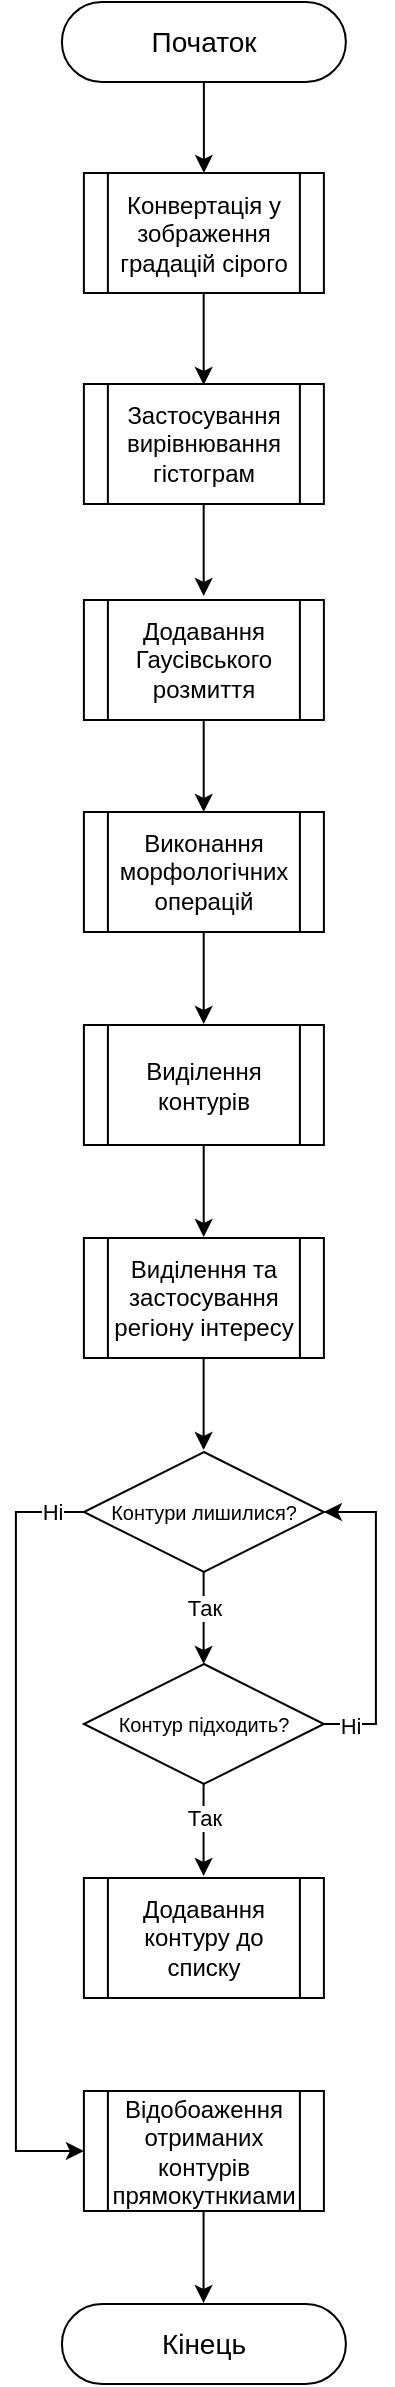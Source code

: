 <mxfile version="24.4.0" type="device">
  <diagram id="C5RBs43oDa-KdzZeNtuy" name="Page-1">
    <mxGraphModel dx="2665" dy="994" grid="1" gridSize="10" guides="1" tooltips="1" connect="1" arrows="1" fold="1" page="1" pageScale="1" pageWidth="827" pageHeight="1169" math="0" shadow="0">
      <root>
        <mxCell id="WIyWlLk6GJQsqaUBKTNV-0" />
        <mxCell id="WIyWlLk6GJQsqaUBKTNV-1" parent="WIyWlLk6GJQsqaUBKTNV-0" />
        <mxCell id="doYjt0I-bv-tzujPuIN1-176" style="edgeStyle=orthogonalEdgeStyle;rounded=0;orthogonalLoop=1;jettySize=auto;html=1;entryX=0.5;entryY=0;entryDx=0;entryDy=0;" parent="WIyWlLk6GJQsqaUBKTNV-1" source="doYjt0I-bv-tzujPuIN1-162" target="5P4AQtrJ6tJbXIEikHf2-35" edge="1">
          <mxGeometry relative="1" as="geometry">
            <mxPoint x="-410.06" y="83" as="targetPoint" />
          </mxGeometry>
        </mxCell>
        <mxCell id="doYjt0I-bv-tzujPuIN1-162" value="&lt;font style=&quot;font-size: 14px;&quot;&gt;Початок&lt;/font&gt;" style="rounded=1;whiteSpace=wrap;html=1;arcSize=50;" parent="WIyWlLk6GJQsqaUBKTNV-1" vertex="1">
          <mxGeometry x="-481.06" width="142" height="40" as="geometry" />
        </mxCell>
        <mxCell id="5P4AQtrJ6tJbXIEikHf2-35" value="Конвертація у зображення градацій сірого" style="shape=process;whiteSpace=wrap;html=1;backgroundOutline=1;" parent="WIyWlLk6GJQsqaUBKTNV-1" vertex="1">
          <mxGeometry x="-470.06" y="85.5" width="120" height="60" as="geometry" />
        </mxCell>
        <mxCell id="WnF827PyI-70W-nlXefg-0" value="Застосування вирівнювання гістограм" style="shape=process;whiteSpace=wrap;html=1;backgroundOutline=1;" parent="WIyWlLk6GJQsqaUBKTNV-1" vertex="1">
          <mxGeometry x="-470.06" y="191" width="120" height="60" as="geometry" />
        </mxCell>
        <mxCell id="WnF827PyI-70W-nlXefg-3" style="edgeStyle=orthogonalEdgeStyle;rounded=0;orthogonalLoop=1;jettySize=auto;html=1;entryX=0.5;entryY=0;entryDx=0;entryDy=0;" parent="WIyWlLk6GJQsqaUBKTNV-1" edge="1">
          <mxGeometry relative="1" as="geometry">
            <mxPoint x="-410.16" y="191.5" as="targetPoint" />
            <mxPoint x="-410.16" y="145.5" as="sourcePoint" />
          </mxGeometry>
        </mxCell>
        <mxCell id="WnF827PyI-70W-nlXefg-4" style="edgeStyle=orthogonalEdgeStyle;rounded=0;orthogonalLoop=1;jettySize=auto;html=1;entryX=0.5;entryY=0;entryDx=0;entryDy=0;" parent="WIyWlLk6GJQsqaUBKTNV-1" edge="1">
          <mxGeometry relative="1" as="geometry">
            <mxPoint x="-410.16" y="297" as="targetPoint" />
            <mxPoint x="-410.16" y="251" as="sourcePoint" />
          </mxGeometry>
        </mxCell>
        <mxCell id="WnF827PyI-70W-nlXefg-5" value="Додавання Гаусівського розмиття" style="shape=process;whiteSpace=wrap;html=1;backgroundOutline=1;" parent="WIyWlLk6GJQsqaUBKTNV-1" vertex="1">
          <mxGeometry x="-470.05" y="299" width="120" height="60" as="geometry" />
        </mxCell>
        <mxCell id="WnF827PyI-70W-nlXefg-8" style="edgeStyle=orthogonalEdgeStyle;rounded=0;orthogonalLoop=1;jettySize=auto;html=1;entryX=0.5;entryY=0;entryDx=0;entryDy=0;" parent="WIyWlLk6GJQsqaUBKTNV-1" edge="1">
          <mxGeometry relative="1" as="geometry">
            <mxPoint x="-410.15" y="405" as="targetPoint" />
            <mxPoint x="-410.15" y="359" as="sourcePoint" />
          </mxGeometry>
        </mxCell>
        <mxCell id="WnF827PyI-70W-nlXefg-9" value="Виконання морфологічних операцій" style="shape=process;whiteSpace=wrap;html=1;backgroundOutline=1;" parent="WIyWlLk6GJQsqaUBKTNV-1" vertex="1">
          <mxGeometry x="-470.05" y="405" width="120" height="60" as="geometry" />
        </mxCell>
        <mxCell id="WnF827PyI-70W-nlXefg-11" value="Виділення контурів" style="shape=process;whiteSpace=wrap;html=1;backgroundOutline=1;" parent="WIyWlLk6GJQsqaUBKTNV-1" vertex="1">
          <mxGeometry x="-470.05" y="511.5" width="120" height="60" as="geometry" />
        </mxCell>
        <mxCell id="WnF827PyI-70W-nlXefg-12" style="edgeStyle=orthogonalEdgeStyle;rounded=0;orthogonalLoop=1;jettySize=auto;html=1;entryX=0.5;entryY=0;entryDx=0;entryDy=0;" parent="WIyWlLk6GJQsqaUBKTNV-1" edge="1">
          <mxGeometry relative="1" as="geometry">
            <mxPoint x="-410.15" y="511" as="targetPoint" />
            <mxPoint x="-410.15" y="465" as="sourcePoint" />
          </mxGeometry>
        </mxCell>
        <mxCell id="WnF827PyI-70W-nlXefg-13" value="Виділення та застосування регіону інтересу" style="shape=process;whiteSpace=wrap;html=1;backgroundOutline=1;" parent="WIyWlLk6GJQsqaUBKTNV-1" vertex="1">
          <mxGeometry x="-470.05" y="618" width="120" height="60" as="geometry" />
        </mxCell>
        <mxCell id="WnF827PyI-70W-nlXefg-14" style="edgeStyle=orthogonalEdgeStyle;rounded=0;orthogonalLoop=1;jettySize=auto;html=1;entryX=0.5;entryY=0;entryDx=0;entryDy=0;" parent="WIyWlLk6GJQsqaUBKTNV-1" edge="1">
          <mxGeometry relative="1" as="geometry">
            <mxPoint x="-410.15" y="617.5" as="targetPoint" />
            <mxPoint x="-410.15" y="571.5" as="sourcePoint" />
          </mxGeometry>
        </mxCell>
        <mxCell id="WnF827PyI-70W-nlXefg-46" style="edgeStyle=orthogonalEdgeStyle;rounded=0;orthogonalLoop=1;jettySize=auto;html=1;entryX=0;entryY=0.5;entryDx=0;entryDy=0;" parent="WIyWlLk6GJQsqaUBKTNV-1" source="WnF827PyI-70W-nlXefg-17" target="WnF827PyI-70W-nlXefg-36" edge="1">
          <mxGeometry relative="1" as="geometry">
            <Array as="points">
              <mxPoint x="-504.05" y="755" />
              <mxPoint x="-504.05" y="1075" />
            </Array>
          </mxGeometry>
        </mxCell>
        <mxCell id="WnF827PyI-70W-nlXefg-47" value="Ні" style="edgeLabel;html=1;align=center;verticalAlign=middle;resizable=0;points=[];" parent="WnF827PyI-70W-nlXefg-46" vertex="1" connectable="0">
          <mxGeometry x="-0.914" relative="1" as="geometry">
            <mxPoint as="offset" />
          </mxGeometry>
        </mxCell>
        <mxCell id="WnF827PyI-70W-nlXefg-17" value="&lt;font style=&quot;font-size: 10px;&quot;&gt;Контури лишилися?&lt;/font&gt;" style="rhombus;whiteSpace=wrap;html=1;" parent="WIyWlLk6GJQsqaUBKTNV-1" vertex="1">
          <mxGeometry x="-470.05" y="725" width="120" height="60" as="geometry" />
        </mxCell>
        <mxCell id="WnF827PyI-70W-nlXefg-41" style="edgeStyle=orthogonalEdgeStyle;rounded=0;orthogonalLoop=1;jettySize=auto;html=1;entryX=1;entryY=0.5;entryDx=0;entryDy=0;" parent="WIyWlLk6GJQsqaUBKTNV-1" source="WnF827PyI-70W-nlXefg-22" target="WnF827PyI-70W-nlXefg-17" edge="1">
          <mxGeometry relative="1" as="geometry">
            <Array as="points">
              <mxPoint x="-324.05" y="861" />
              <mxPoint x="-324.05" y="755" />
            </Array>
          </mxGeometry>
        </mxCell>
        <mxCell id="WnF827PyI-70W-nlXefg-44" value="Ні" style="edgeLabel;html=1;align=center;verticalAlign=middle;resizable=0;points=[];" parent="WnF827PyI-70W-nlXefg-41" vertex="1" connectable="0">
          <mxGeometry x="-0.841" y="-1" relative="1" as="geometry">
            <mxPoint as="offset" />
          </mxGeometry>
        </mxCell>
        <mxCell id="WnF827PyI-70W-nlXefg-22" value="&lt;span style=&quot;font-size: 10px;&quot;&gt;Контур підходить?&lt;/span&gt;" style="rhombus;whiteSpace=wrap;html=1;" parent="WIyWlLk6GJQsqaUBKTNV-1" vertex="1">
          <mxGeometry x="-470.05" y="831" width="120" height="60" as="geometry" />
        </mxCell>
        <mxCell id="WnF827PyI-70W-nlXefg-25" style="edgeStyle=orthogonalEdgeStyle;rounded=0;orthogonalLoop=1;jettySize=auto;html=1;entryX=0.5;entryY=0;entryDx=0;entryDy=0;" parent="WIyWlLk6GJQsqaUBKTNV-1" edge="1">
          <mxGeometry relative="1" as="geometry">
            <mxPoint x="-410.19" y="724" as="targetPoint" />
            <mxPoint x="-410.19" y="678" as="sourcePoint" />
          </mxGeometry>
        </mxCell>
        <mxCell id="WnF827PyI-70W-nlXefg-26" style="edgeStyle=orthogonalEdgeStyle;rounded=0;orthogonalLoop=1;jettySize=auto;html=1;entryX=0.5;entryY=0;entryDx=0;entryDy=0;" parent="WIyWlLk6GJQsqaUBKTNV-1" edge="1">
          <mxGeometry relative="1" as="geometry">
            <mxPoint x="-410.19" y="831" as="targetPoint" />
            <mxPoint x="-410.19" y="785" as="sourcePoint" />
          </mxGeometry>
        </mxCell>
        <mxCell id="WnF827PyI-70W-nlXefg-45" value="Так" style="edgeLabel;html=1;align=center;verticalAlign=middle;resizable=0;points=[];" parent="WnF827PyI-70W-nlXefg-26" vertex="1" connectable="0">
          <mxGeometry x="-0.249" relative="1" as="geometry">
            <mxPoint as="offset" />
          </mxGeometry>
        </mxCell>
        <mxCell id="WnF827PyI-70W-nlXefg-28" style="edgeStyle=orthogonalEdgeStyle;rounded=0;orthogonalLoop=1;jettySize=auto;html=1;entryX=0.5;entryY=0;entryDx=0;entryDy=0;" parent="WIyWlLk6GJQsqaUBKTNV-1" edge="1">
          <mxGeometry relative="1" as="geometry">
            <mxPoint x="-410.22" y="937" as="targetPoint" />
            <mxPoint x="-410.22" y="891" as="sourcePoint" />
          </mxGeometry>
        </mxCell>
        <mxCell id="WnF827PyI-70W-nlXefg-29" value="Так" style="edgeLabel;html=1;align=center;verticalAlign=middle;resizable=0;points=[];" parent="WnF827PyI-70W-nlXefg-28" vertex="1" connectable="0">
          <mxGeometry x="-0.29" relative="1" as="geometry">
            <mxPoint as="offset" />
          </mxGeometry>
        </mxCell>
        <mxCell id="WnF827PyI-70W-nlXefg-30" value="Додавання контуру до списку" style="shape=process;whiteSpace=wrap;html=1;backgroundOutline=1;" parent="WIyWlLk6GJQsqaUBKTNV-1" vertex="1">
          <mxGeometry x="-470.05" y="938" width="120" height="60" as="geometry" />
        </mxCell>
        <mxCell id="WnF827PyI-70W-nlXefg-36" value="Відобоаження отриманих контурів прямокутнкиами" style="shape=process;whiteSpace=wrap;html=1;backgroundOutline=1;" parent="WIyWlLk6GJQsqaUBKTNV-1" vertex="1">
          <mxGeometry x="-470.05" y="1044.5" width="120" height="60" as="geometry" />
        </mxCell>
        <mxCell id="WnF827PyI-70W-nlXefg-38" value="&lt;font style=&quot;font-size: 14px;&quot;&gt;Кінець&lt;/font&gt;" style="rounded=1;whiteSpace=wrap;html=1;arcSize=50;" parent="WIyWlLk6GJQsqaUBKTNV-1" vertex="1">
          <mxGeometry x="-481.05" y="1151" width="142" height="40" as="geometry" />
        </mxCell>
        <mxCell id="WnF827PyI-70W-nlXefg-39" style="edgeStyle=orthogonalEdgeStyle;rounded=0;orthogonalLoop=1;jettySize=auto;html=1;entryX=0.5;entryY=0;entryDx=0;entryDy=0;" parent="WIyWlLk6GJQsqaUBKTNV-1" edge="1">
          <mxGeometry relative="1" as="geometry">
            <mxPoint x="-410.22" y="1150.5" as="targetPoint" />
            <mxPoint x="-410.22" y="1104.5" as="sourcePoint" />
          </mxGeometry>
        </mxCell>
      </root>
    </mxGraphModel>
  </diagram>
</mxfile>
